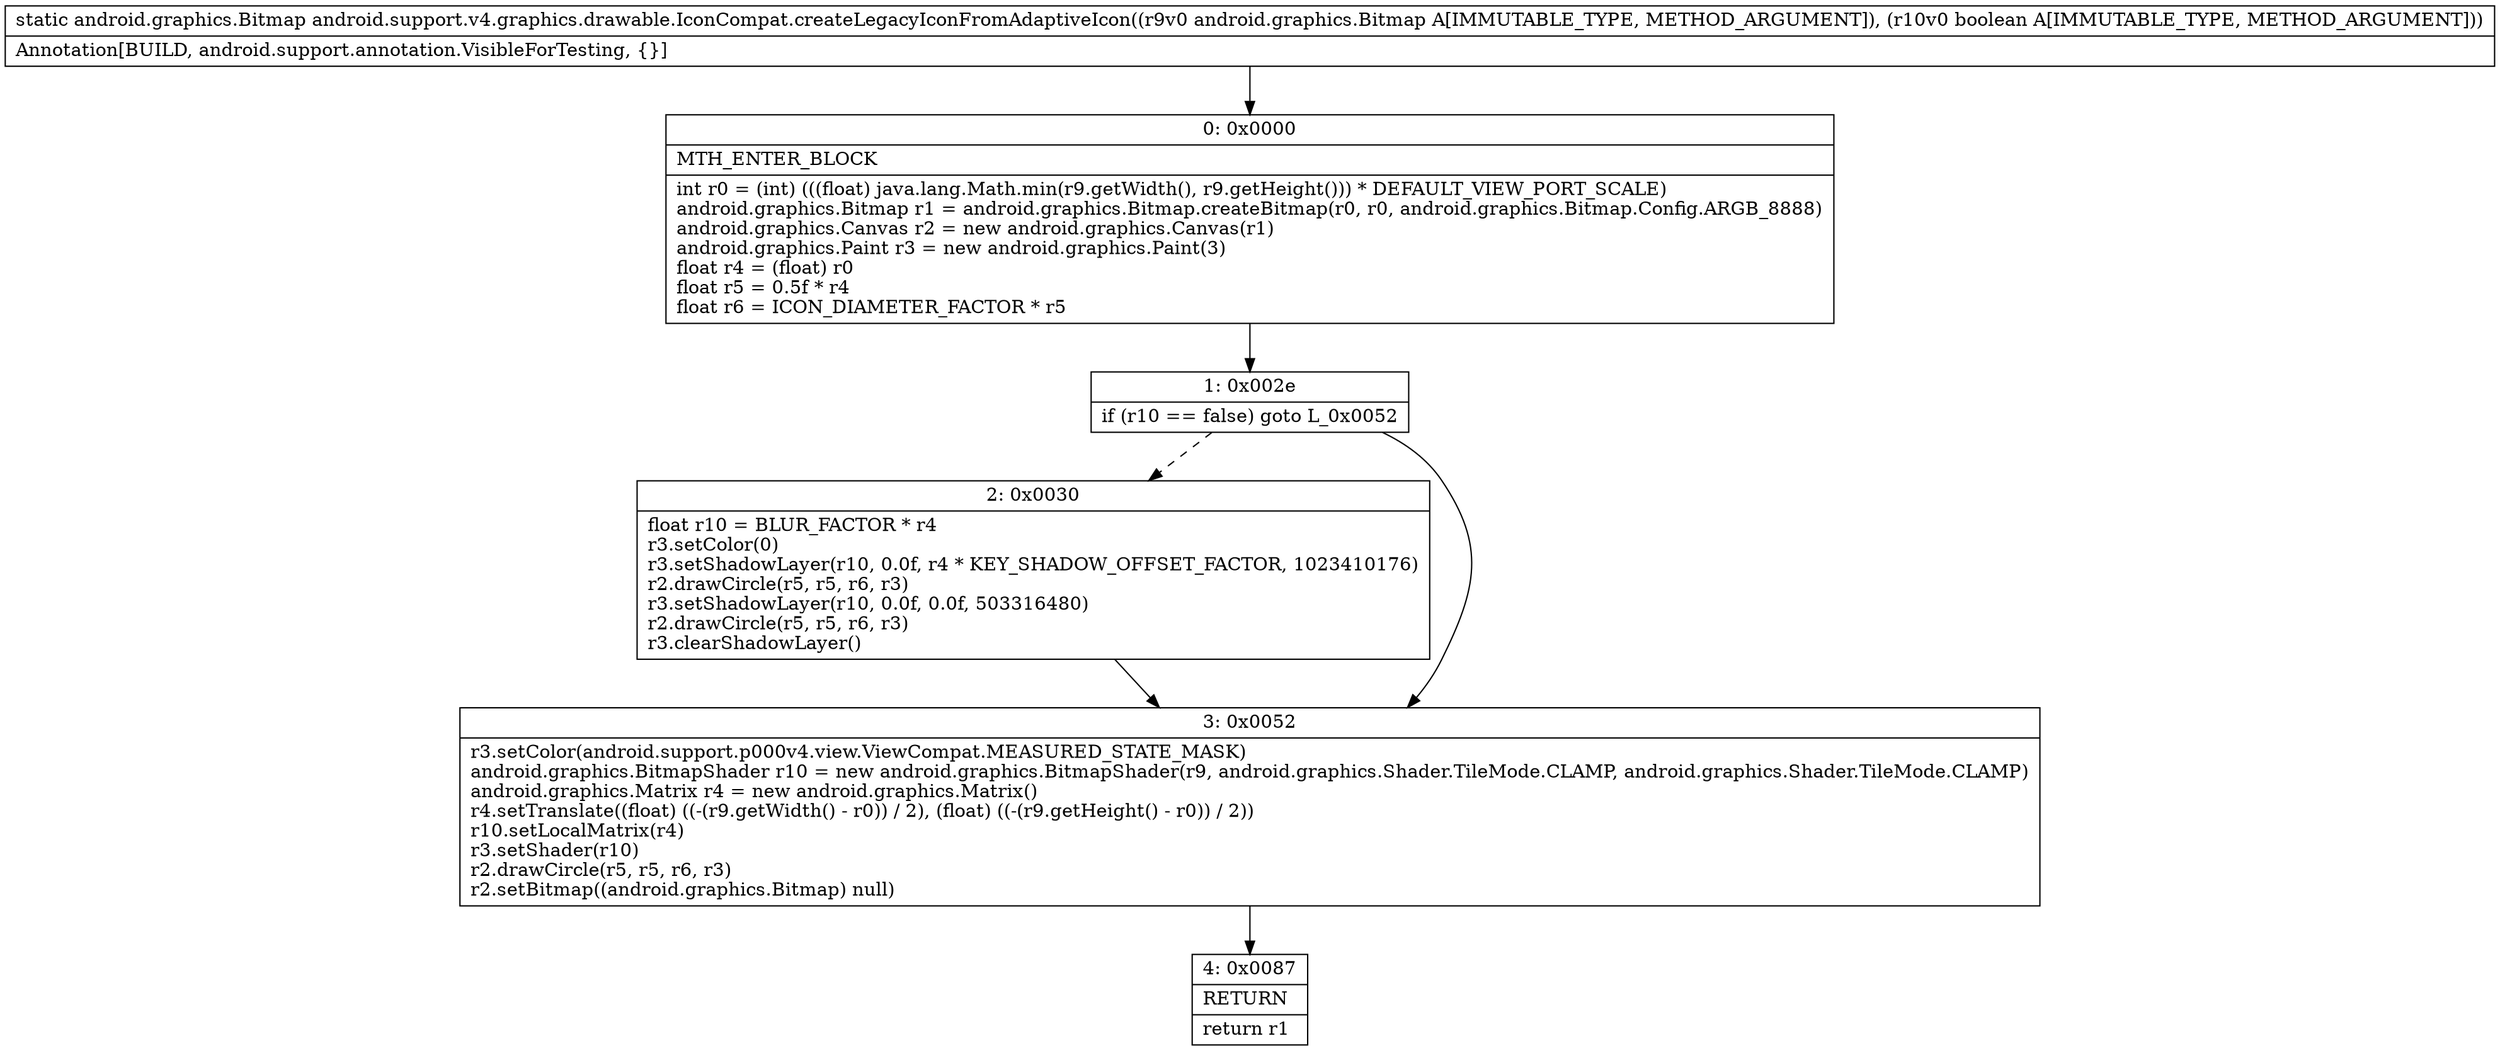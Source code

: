 digraph "CFG forandroid.support.v4.graphics.drawable.IconCompat.createLegacyIconFromAdaptiveIcon(Landroid\/graphics\/Bitmap;Z)Landroid\/graphics\/Bitmap;" {
Node_0 [shape=record,label="{0\:\ 0x0000|MTH_ENTER_BLOCK\l|int r0 = (int) (((float) java.lang.Math.min(r9.getWidth(), r9.getHeight())) * DEFAULT_VIEW_PORT_SCALE)\landroid.graphics.Bitmap r1 = android.graphics.Bitmap.createBitmap(r0, r0, android.graphics.Bitmap.Config.ARGB_8888)\landroid.graphics.Canvas r2 = new android.graphics.Canvas(r1)\landroid.graphics.Paint r3 = new android.graphics.Paint(3)\lfloat r4 = (float) r0\lfloat r5 = 0.5f * r4\lfloat r6 = ICON_DIAMETER_FACTOR * r5\l}"];
Node_1 [shape=record,label="{1\:\ 0x002e|if (r10 == false) goto L_0x0052\l}"];
Node_2 [shape=record,label="{2\:\ 0x0030|float r10 = BLUR_FACTOR * r4\lr3.setColor(0)\lr3.setShadowLayer(r10, 0.0f, r4 * KEY_SHADOW_OFFSET_FACTOR, 1023410176)\lr2.drawCircle(r5, r5, r6, r3)\lr3.setShadowLayer(r10, 0.0f, 0.0f, 503316480)\lr2.drawCircle(r5, r5, r6, r3)\lr3.clearShadowLayer()\l}"];
Node_3 [shape=record,label="{3\:\ 0x0052|r3.setColor(android.support.p000v4.view.ViewCompat.MEASURED_STATE_MASK)\landroid.graphics.BitmapShader r10 = new android.graphics.BitmapShader(r9, android.graphics.Shader.TileMode.CLAMP, android.graphics.Shader.TileMode.CLAMP)\landroid.graphics.Matrix r4 = new android.graphics.Matrix()\lr4.setTranslate((float) ((\-(r9.getWidth() \- r0)) \/ 2), (float) ((\-(r9.getHeight() \- r0)) \/ 2))\lr10.setLocalMatrix(r4)\lr3.setShader(r10)\lr2.drawCircle(r5, r5, r6, r3)\lr2.setBitmap((android.graphics.Bitmap) null)\l}"];
Node_4 [shape=record,label="{4\:\ 0x0087|RETURN\l|return r1\l}"];
MethodNode[shape=record,label="{static android.graphics.Bitmap android.support.v4.graphics.drawable.IconCompat.createLegacyIconFromAdaptiveIcon((r9v0 android.graphics.Bitmap A[IMMUTABLE_TYPE, METHOD_ARGUMENT]), (r10v0 boolean A[IMMUTABLE_TYPE, METHOD_ARGUMENT]))  | Annotation[BUILD, android.support.annotation.VisibleForTesting, \{\}]\l}"];
MethodNode -> Node_0;
Node_0 -> Node_1;
Node_1 -> Node_2[style=dashed];
Node_1 -> Node_3;
Node_2 -> Node_3;
Node_3 -> Node_4;
}

